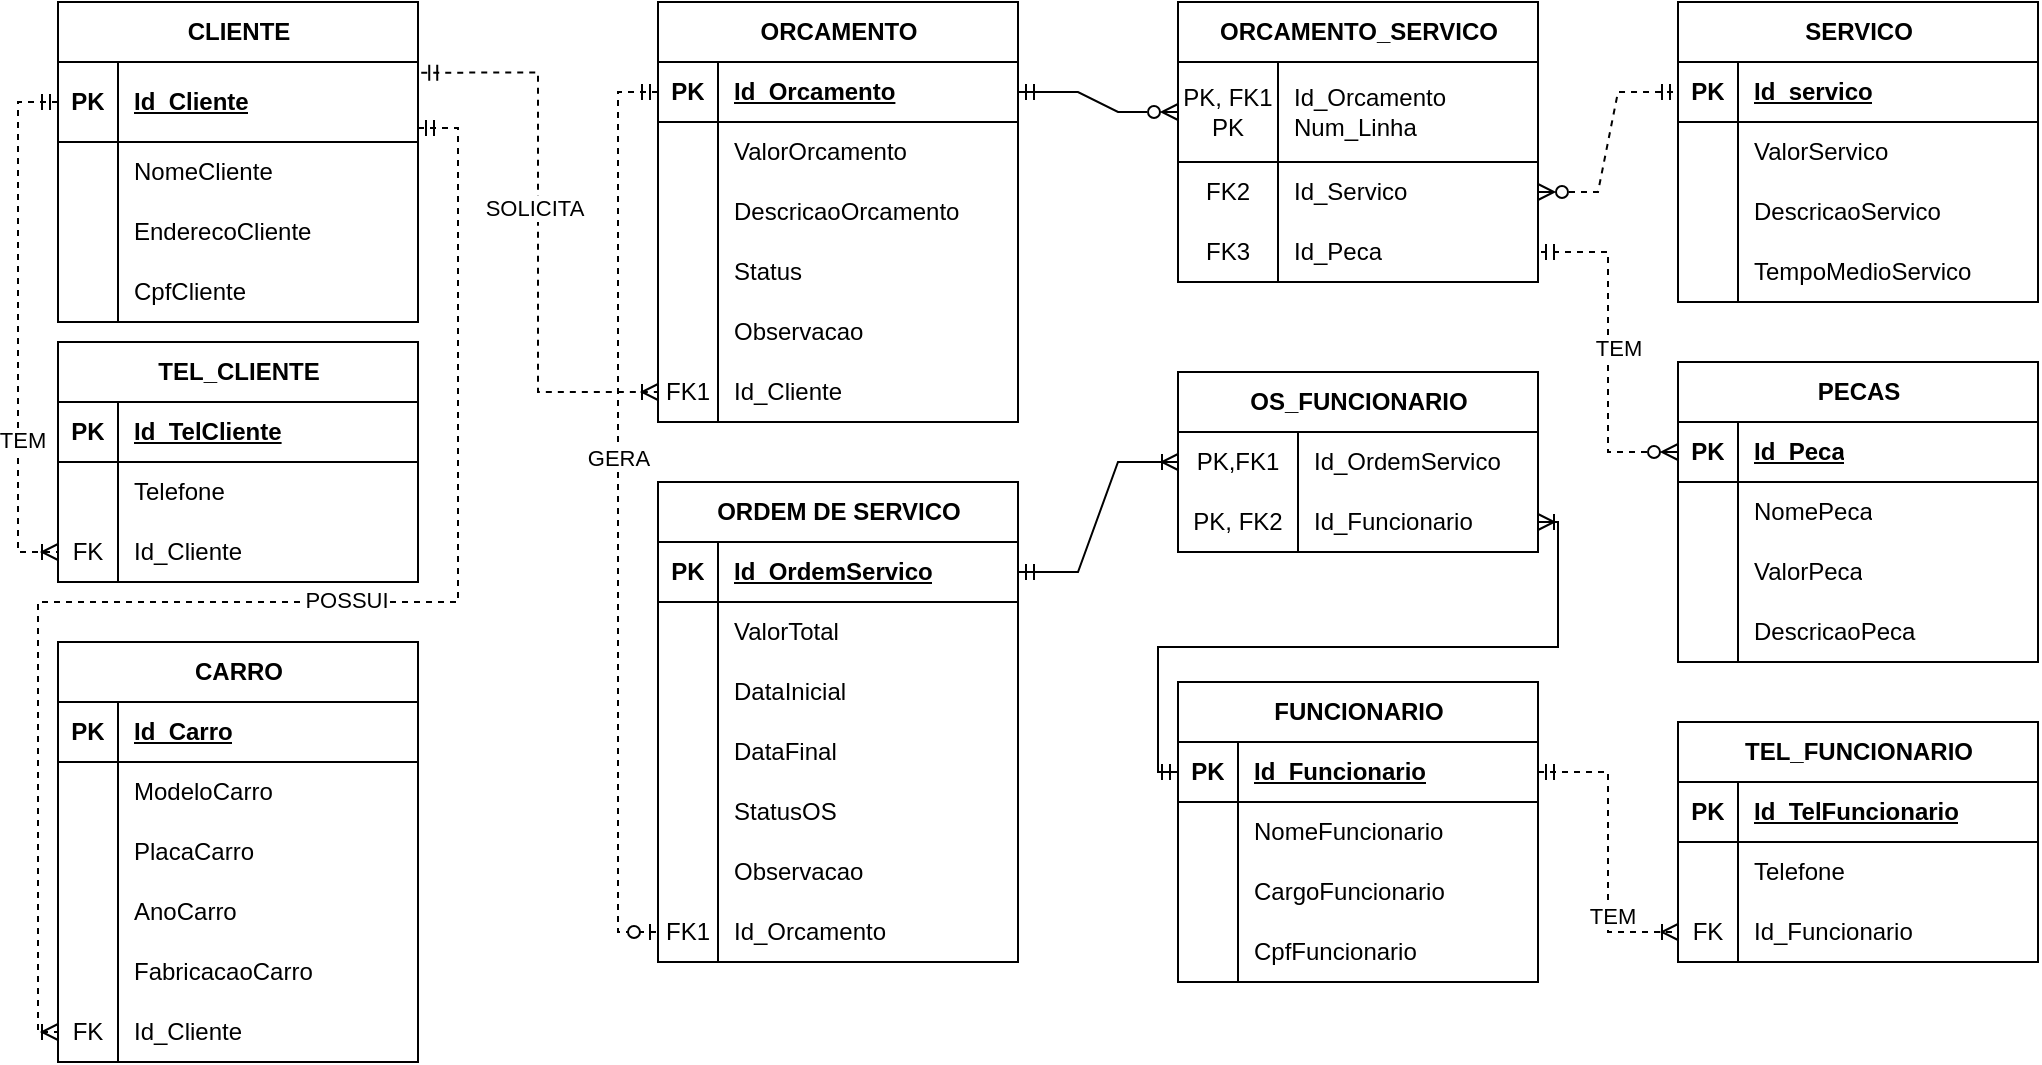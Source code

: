 <mxfile version="24.4.0" type="github">
  <diagram name="Página-1" id="G4NF2rad-xZ5eNMA0wnU">
    <mxGraphModel dx="1167" dy="670" grid="0" gridSize="10" guides="1" tooltips="1" connect="1" arrows="1" fold="1" page="1" pageScale="1" pageWidth="827" pageHeight="1169" math="0" shadow="0">
      <root>
        <mxCell id="0" />
        <mxCell id="1" parent="0" />
        <mxCell id="6_L3JNYKOzeJknYnKN-9-1" value="CLIENTE" style="shape=table;startSize=30;container=1;collapsible=1;childLayout=tableLayout;fixedRows=1;rowLines=0;fontStyle=1;align=center;resizeLast=1;html=1;" parent="1" vertex="1">
          <mxGeometry x="30" y="40" width="180" height="160" as="geometry" />
        </mxCell>
        <mxCell id="6_L3JNYKOzeJknYnKN-9-2" value="" style="shape=tableRow;horizontal=0;startSize=0;swimlaneHead=0;swimlaneBody=0;fillColor=none;collapsible=0;dropTarget=0;points=[[0,0.5],[1,0.5]];portConstraint=eastwest;top=0;left=0;right=0;bottom=1;" parent="6_L3JNYKOzeJknYnKN-9-1" vertex="1">
          <mxGeometry y="30" width="180" height="40" as="geometry" />
        </mxCell>
        <mxCell id="6_L3JNYKOzeJknYnKN-9-3" value="PK" style="shape=partialRectangle;connectable=0;fillColor=none;top=0;left=0;bottom=0;right=0;fontStyle=1;overflow=hidden;whiteSpace=wrap;html=1;" parent="6_L3JNYKOzeJknYnKN-9-2" vertex="1">
          <mxGeometry width="30" height="40" as="geometry">
            <mxRectangle width="30" height="40" as="alternateBounds" />
          </mxGeometry>
        </mxCell>
        <mxCell id="6_L3JNYKOzeJknYnKN-9-4" value="Id_Cliente" style="shape=partialRectangle;connectable=0;fillColor=none;top=0;left=0;bottom=0;right=0;align=left;spacingLeft=6;fontStyle=5;overflow=hidden;whiteSpace=wrap;html=1;" parent="6_L3JNYKOzeJknYnKN-9-2" vertex="1">
          <mxGeometry x="30" width="150" height="40" as="geometry">
            <mxRectangle width="150" height="40" as="alternateBounds" />
          </mxGeometry>
        </mxCell>
        <mxCell id="6_L3JNYKOzeJknYnKN-9-5" value="" style="shape=tableRow;horizontal=0;startSize=0;swimlaneHead=0;swimlaneBody=0;fillColor=none;collapsible=0;dropTarget=0;points=[[0,0.5],[1,0.5]];portConstraint=eastwest;top=0;left=0;right=0;bottom=0;" parent="6_L3JNYKOzeJknYnKN-9-1" vertex="1">
          <mxGeometry y="70" width="180" height="30" as="geometry" />
        </mxCell>
        <mxCell id="6_L3JNYKOzeJknYnKN-9-6" value="" style="shape=partialRectangle;connectable=0;fillColor=none;top=0;left=0;bottom=0;right=0;editable=1;overflow=hidden;whiteSpace=wrap;html=1;" parent="6_L3JNYKOzeJknYnKN-9-5" vertex="1">
          <mxGeometry width="30" height="30" as="geometry">
            <mxRectangle width="30" height="30" as="alternateBounds" />
          </mxGeometry>
        </mxCell>
        <mxCell id="6_L3JNYKOzeJknYnKN-9-7" value="NomeCliente" style="shape=partialRectangle;connectable=0;fillColor=none;top=0;left=0;bottom=0;right=0;align=left;spacingLeft=6;overflow=hidden;whiteSpace=wrap;html=1;" parent="6_L3JNYKOzeJknYnKN-9-5" vertex="1">
          <mxGeometry x="30" width="150" height="30" as="geometry">
            <mxRectangle width="150" height="30" as="alternateBounds" />
          </mxGeometry>
        </mxCell>
        <mxCell id="6_L3JNYKOzeJknYnKN-9-11" value="" style="shape=tableRow;horizontal=0;startSize=0;swimlaneHead=0;swimlaneBody=0;fillColor=none;collapsible=0;dropTarget=0;points=[[0,0.5],[1,0.5]];portConstraint=eastwest;top=0;left=0;right=0;bottom=0;" parent="6_L3JNYKOzeJknYnKN-9-1" vertex="1">
          <mxGeometry y="100" width="180" height="30" as="geometry" />
        </mxCell>
        <mxCell id="6_L3JNYKOzeJknYnKN-9-12" value="" style="shape=partialRectangle;connectable=0;fillColor=none;top=0;left=0;bottom=0;right=0;editable=1;overflow=hidden;whiteSpace=wrap;html=1;" parent="6_L3JNYKOzeJknYnKN-9-11" vertex="1">
          <mxGeometry width="30" height="30" as="geometry">
            <mxRectangle width="30" height="30" as="alternateBounds" />
          </mxGeometry>
        </mxCell>
        <mxCell id="6_L3JNYKOzeJknYnKN-9-13" value="EnderecoCliente" style="shape=partialRectangle;connectable=0;fillColor=none;top=0;left=0;bottom=0;right=0;align=left;spacingLeft=6;overflow=hidden;whiteSpace=wrap;html=1;" parent="6_L3JNYKOzeJknYnKN-9-11" vertex="1">
          <mxGeometry x="30" width="150" height="30" as="geometry">
            <mxRectangle width="150" height="30" as="alternateBounds" />
          </mxGeometry>
        </mxCell>
        <mxCell id="6_L3JNYKOzeJknYnKN-9-29" value="" style="shape=tableRow;horizontal=0;startSize=0;swimlaneHead=0;swimlaneBody=0;fillColor=none;collapsible=0;dropTarget=0;points=[[0,0.5],[1,0.5]];portConstraint=eastwest;top=0;left=0;right=0;bottom=0;" parent="6_L3JNYKOzeJknYnKN-9-1" vertex="1">
          <mxGeometry y="130" width="180" height="30" as="geometry" />
        </mxCell>
        <mxCell id="6_L3JNYKOzeJknYnKN-9-30" value="" style="shape=partialRectangle;connectable=0;fillColor=none;top=0;left=0;bottom=0;right=0;editable=1;overflow=hidden;whiteSpace=wrap;html=1;" parent="6_L3JNYKOzeJknYnKN-9-29" vertex="1">
          <mxGeometry width="30" height="30" as="geometry">
            <mxRectangle width="30" height="30" as="alternateBounds" />
          </mxGeometry>
        </mxCell>
        <mxCell id="6_L3JNYKOzeJknYnKN-9-31" value="CpfCliente" style="shape=partialRectangle;connectable=0;fillColor=none;top=0;left=0;bottom=0;right=0;align=left;spacingLeft=6;overflow=hidden;whiteSpace=wrap;html=1;" parent="6_L3JNYKOzeJknYnKN-9-29" vertex="1">
          <mxGeometry x="30" width="150" height="30" as="geometry">
            <mxRectangle width="150" height="30" as="alternateBounds" />
          </mxGeometry>
        </mxCell>
        <mxCell id="6_L3JNYKOzeJknYnKN-9-32" value="CARRO" style="shape=table;startSize=30;container=1;collapsible=1;childLayout=tableLayout;fixedRows=1;rowLines=0;fontStyle=1;align=center;resizeLast=1;html=1;" parent="1" vertex="1">
          <mxGeometry x="30" y="360" width="180" height="210" as="geometry" />
        </mxCell>
        <mxCell id="6_L3JNYKOzeJknYnKN-9-33" value="" style="shape=tableRow;horizontal=0;startSize=0;swimlaneHead=0;swimlaneBody=0;fillColor=none;collapsible=0;dropTarget=0;points=[[0,0.5],[1,0.5]];portConstraint=eastwest;top=0;left=0;right=0;bottom=1;" parent="6_L3JNYKOzeJknYnKN-9-32" vertex="1">
          <mxGeometry y="30" width="180" height="30" as="geometry" />
        </mxCell>
        <mxCell id="6_L3JNYKOzeJknYnKN-9-34" value="PK" style="shape=partialRectangle;connectable=0;fillColor=none;top=0;left=0;bottom=0;right=0;fontStyle=1;overflow=hidden;whiteSpace=wrap;html=1;" parent="6_L3JNYKOzeJknYnKN-9-33" vertex="1">
          <mxGeometry width="30" height="30" as="geometry">
            <mxRectangle width="30" height="30" as="alternateBounds" />
          </mxGeometry>
        </mxCell>
        <mxCell id="6_L3JNYKOzeJknYnKN-9-35" value="Id_Carro" style="shape=partialRectangle;connectable=0;fillColor=none;top=0;left=0;bottom=0;right=0;align=left;spacingLeft=6;fontStyle=5;overflow=hidden;whiteSpace=wrap;html=1;" parent="6_L3JNYKOzeJknYnKN-9-33" vertex="1">
          <mxGeometry x="30" width="150" height="30" as="geometry">
            <mxRectangle width="150" height="30" as="alternateBounds" />
          </mxGeometry>
        </mxCell>
        <mxCell id="6_L3JNYKOzeJknYnKN-9-39" value="" style="shape=tableRow;horizontal=0;startSize=0;swimlaneHead=0;swimlaneBody=0;fillColor=none;collapsible=0;dropTarget=0;points=[[0,0.5],[1,0.5]];portConstraint=eastwest;top=0;left=0;right=0;bottom=0;" parent="6_L3JNYKOzeJknYnKN-9-32" vertex="1">
          <mxGeometry y="60" width="180" height="30" as="geometry" />
        </mxCell>
        <mxCell id="6_L3JNYKOzeJknYnKN-9-40" value="" style="shape=partialRectangle;connectable=0;fillColor=none;top=0;left=0;bottom=0;right=0;editable=1;overflow=hidden;whiteSpace=wrap;html=1;" parent="6_L3JNYKOzeJknYnKN-9-39" vertex="1">
          <mxGeometry width="30" height="30" as="geometry">
            <mxRectangle width="30" height="30" as="alternateBounds" />
          </mxGeometry>
        </mxCell>
        <mxCell id="6_L3JNYKOzeJknYnKN-9-41" value="ModeloCarro" style="shape=partialRectangle;connectable=0;fillColor=none;top=0;left=0;bottom=0;right=0;align=left;spacingLeft=6;overflow=hidden;whiteSpace=wrap;html=1;" parent="6_L3JNYKOzeJknYnKN-9-39" vertex="1">
          <mxGeometry x="30" width="150" height="30" as="geometry">
            <mxRectangle width="150" height="30" as="alternateBounds" />
          </mxGeometry>
        </mxCell>
        <mxCell id="6_L3JNYKOzeJknYnKN-9-42" value="" style="shape=tableRow;horizontal=0;startSize=0;swimlaneHead=0;swimlaneBody=0;fillColor=none;collapsible=0;dropTarget=0;points=[[0,0.5],[1,0.5]];portConstraint=eastwest;top=0;left=0;right=0;bottom=0;" parent="6_L3JNYKOzeJknYnKN-9-32" vertex="1">
          <mxGeometry y="90" width="180" height="30" as="geometry" />
        </mxCell>
        <mxCell id="6_L3JNYKOzeJknYnKN-9-43" value="" style="shape=partialRectangle;connectable=0;fillColor=none;top=0;left=0;bottom=0;right=0;editable=1;overflow=hidden;whiteSpace=wrap;html=1;" parent="6_L3JNYKOzeJknYnKN-9-42" vertex="1">
          <mxGeometry width="30" height="30" as="geometry">
            <mxRectangle width="30" height="30" as="alternateBounds" />
          </mxGeometry>
        </mxCell>
        <mxCell id="6_L3JNYKOzeJknYnKN-9-44" value="PlacaCarro" style="shape=partialRectangle;connectable=0;fillColor=none;top=0;left=0;bottom=0;right=0;align=left;spacingLeft=6;overflow=hidden;whiteSpace=wrap;html=1;" parent="6_L3JNYKOzeJknYnKN-9-42" vertex="1">
          <mxGeometry x="30" width="150" height="30" as="geometry">
            <mxRectangle width="150" height="30" as="alternateBounds" />
          </mxGeometry>
        </mxCell>
        <mxCell id="6_L3JNYKOzeJknYnKN-9-45" value="" style="shape=tableRow;horizontal=0;startSize=0;swimlaneHead=0;swimlaneBody=0;fillColor=none;collapsible=0;dropTarget=0;points=[[0,0.5],[1,0.5]];portConstraint=eastwest;top=0;left=0;right=0;bottom=0;" parent="6_L3JNYKOzeJknYnKN-9-32" vertex="1">
          <mxGeometry y="120" width="180" height="30" as="geometry" />
        </mxCell>
        <mxCell id="6_L3JNYKOzeJknYnKN-9-46" value="" style="shape=partialRectangle;connectable=0;fillColor=none;top=0;left=0;bottom=0;right=0;editable=1;overflow=hidden;whiteSpace=wrap;html=1;" parent="6_L3JNYKOzeJknYnKN-9-45" vertex="1">
          <mxGeometry width="30" height="30" as="geometry">
            <mxRectangle width="30" height="30" as="alternateBounds" />
          </mxGeometry>
        </mxCell>
        <mxCell id="6_L3JNYKOzeJknYnKN-9-47" value="AnoCarro" style="shape=partialRectangle;connectable=0;fillColor=none;top=0;left=0;bottom=0;right=0;align=left;spacingLeft=6;overflow=hidden;whiteSpace=wrap;html=1;" parent="6_L3JNYKOzeJknYnKN-9-45" vertex="1">
          <mxGeometry x="30" width="150" height="30" as="geometry">
            <mxRectangle width="150" height="30" as="alternateBounds" />
          </mxGeometry>
        </mxCell>
        <mxCell id="6_L3JNYKOzeJknYnKN-9-48" value="" style="shape=tableRow;horizontal=0;startSize=0;swimlaneHead=0;swimlaneBody=0;fillColor=none;collapsible=0;dropTarget=0;points=[[0,0.5],[1,0.5]];portConstraint=eastwest;top=0;left=0;right=0;bottom=0;" parent="6_L3JNYKOzeJknYnKN-9-32" vertex="1">
          <mxGeometry y="150" width="180" height="30" as="geometry" />
        </mxCell>
        <mxCell id="6_L3JNYKOzeJknYnKN-9-49" value="" style="shape=partialRectangle;connectable=0;fillColor=none;top=0;left=0;bottom=0;right=0;editable=1;overflow=hidden;whiteSpace=wrap;html=1;" parent="6_L3JNYKOzeJknYnKN-9-48" vertex="1">
          <mxGeometry width="30" height="30" as="geometry">
            <mxRectangle width="30" height="30" as="alternateBounds" />
          </mxGeometry>
        </mxCell>
        <mxCell id="6_L3JNYKOzeJknYnKN-9-50" value="FabricacaoCarro" style="shape=partialRectangle;connectable=0;fillColor=none;top=0;left=0;bottom=0;right=0;align=left;spacingLeft=6;overflow=hidden;whiteSpace=wrap;html=1;" parent="6_L3JNYKOzeJknYnKN-9-48" vertex="1">
          <mxGeometry x="30" width="150" height="30" as="geometry">
            <mxRectangle width="150" height="30" as="alternateBounds" />
          </mxGeometry>
        </mxCell>
        <mxCell id="6_L3JNYKOzeJknYnKN-9-174" value="" style="shape=tableRow;horizontal=0;startSize=0;swimlaneHead=0;swimlaneBody=0;fillColor=none;collapsible=0;dropTarget=0;points=[[0,0.5],[1,0.5]];portConstraint=eastwest;top=0;left=0;right=0;bottom=0;" parent="6_L3JNYKOzeJknYnKN-9-32" vertex="1">
          <mxGeometry y="180" width="180" height="30" as="geometry" />
        </mxCell>
        <mxCell id="6_L3JNYKOzeJknYnKN-9-175" value="FK" style="shape=partialRectangle;connectable=0;fillColor=none;top=0;left=0;bottom=0;right=0;editable=1;overflow=hidden;whiteSpace=wrap;html=1;" parent="6_L3JNYKOzeJknYnKN-9-174" vertex="1">
          <mxGeometry width="30" height="30" as="geometry">
            <mxRectangle width="30" height="30" as="alternateBounds" />
          </mxGeometry>
        </mxCell>
        <mxCell id="6_L3JNYKOzeJknYnKN-9-176" value="Id_Cliente" style="shape=partialRectangle;connectable=0;fillColor=none;top=0;left=0;bottom=0;right=0;align=left;spacingLeft=6;overflow=hidden;whiteSpace=wrap;html=1;" parent="6_L3JNYKOzeJknYnKN-9-174" vertex="1">
          <mxGeometry x="30" width="150" height="30" as="geometry">
            <mxRectangle width="150" height="30" as="alternateBounds" />
          </mxGeometry>
        </mxCell>
        <mxCell id="6_L3JNYKOzeJknYnKN-9-51" value="ORCAMENTO" style="shape=table;startSize=30;container=1;collapsible=1;childLayout=tableLayout;fixedRows=1;rowLines=0;fontStyle=1;align=center;resizeLast=1;html=1;" parent="1" vertex="1">
          <mxGeometry x="330" y="40" width="180" height="210" as="geometry" />
        </mxCell>
        <mxCell id="6_L3JNYKOzeJknYnKN-9-52" value="" style="shape=tableRow;horizontal=0;startSize=0;swimlaneHead=0;swimlaneBody=0;fillColor=none;collapsible=0;dropTarget=0;points=[[0,0.5],[1,0.5]];portConstraint=eastwest;top=0;left=0;right=0;bottom=1;" parent="6_L3JNYKOzeJknYnKN-9-51" vertex="1">
          <mxGeometry y="30" width="180" height="30" as="geometry" />
        </mxCell>
        <mxCell id="6_L3JNYKOzeJknYnKN-9-53" value="PK" style="shape=partialRectangle;connectable=0;fillColor=none;top=0;left=0;bottom=0;right=0;fontStyle=1;overflow=hidden;whiteSpace=wrap;html=1;" parent="6_L3JNYKOzeJknYnKN-9-52" vertex="1">
          <mxGeometry width="30" height="30" as="geometry">
            <mxRectangle width="30" height="30" as="alternateBounds" />
          </mxGeometry>
        </mxCell>
        <mxCell id="6_L3JNYKOzeJknYnKN-9-54" value="Id_Orcamento" style="shape=partialRectangle;connectable=0;fillColor=none;top=0;left=0;bottom=0;right=0;align=left;spacingLeft=6;fontStyle=5;overflow=hidden;whiteSpace=wrap;html=1;" parent="6_L3JNYKOzeJknYnKN-9-52" vertex="1">
          <mxGeometry x="30" width="150" height="30" as="geometry">
            <mxRectangle width="150" height="30" as="alternateBounds" />
          </mxGeometry>
        </mxCell>
        <mxCell id="6_L3JNYKOzeJknYnKN-9-55" value="" style="shape=tableRow;horizontal=0;startSize=0;swimlaneHead=0;swimlaneBody=0;fillColor=none;collapsible=0;dropTarget=0;points=[[0,0.5],[1,0.5]];portConstraint=eastwest;top=0;left=0;right=0;bottom=0;" parent="6_L3JNYKOzeJknYnKN-9-51" vertex="1">
          <mxGeometry y="60" width="180" height="30" as="geometry" />
        </mxCell>
        <mxCell id="6_L3JNYKOzeJknYnKN-9-56" value="" style="shape=partialRectangle;connectable=0;fillColor=none;top=0;left=0;bottom=0;right=0;editable=1;overflow=hidden;whiteSpace=wrap;html=1;" parent="6_L3JNYKOzeJknYnKN-9-55" vertex="1">
          <mxGeometry width="30" height="30" as="geometry">
            <mxRectangle width="30" height="30" as="alternateBounds" />
          </mxGeometry>
        </mxCell>
        <mxCell id="6_L3JNYKOzeJknYnKN-9-57" value="ValorOrcamento" style="shape=partialRectangle;connectable=0;fillColor=none;top=0;left=0;bottom=0;right=0;align=left;spacingLeft=6;overflow=hidden;whiteSpace=wrap;html=1;" parent="6_L3JNYKOzeJknYnKN-9-55" vertex="1">
          <mxGeometry x="30" width="150" height="30" as="geometry">
            <mxRectangle width="150" height="30" as="alternateBounds" />
          </mxGeometry>
        </mxCell>
        <mxCell id="6_L3JNYKOzeJknYnKN-9-58" value="" style="shape=tableRow;horizontal=0;startSize=0;swimlaneHead=0;swimlaneBody=0;fillColor=none;collapsible=0;dropTarget=0;points=[[0,0.5],[1,0.5]];portConstraint=eastwest;top=0;left=0;right=0;bottom=0;" parent="6_L3JNYKOzeJknYnKN-9-51" vertex="1">
          <mxGeometry y="90" width="180" height="30" as="geometry" />
        </mxCell>
        <mxCell id="6_L3JNYKOzeJknYnKN-9-59" value="" style="shape=partialRectangle;connectable=0;fillColor=none;top=0;left=0;bottom=0;right=0;editable=1;overflow=hidden;whiteSpace=wrap;html=1;" parent="6_L3JNYKOzeJknYnKN-9-58" vertex="1">
          <mxGeometry width="30" height="30" as="geometry">
            <mxRectangle width="30" height="30" as="alternateBounds" />
          </mxGeometry>
        </mxCell>
        <mxCell id="6_L3JNYKOzeJknYnKN-9-60" value="DescricaoOrcamento" style="shape=partialRectangle;connectable=0;fillColor=none;top=0;left=0;bottom=0;right=0;align=left;spacingLeft=6;overflow=hidden;whiteSpace=wrap;html=1;" parent="6_L3JNYKOzeJknYnKN-9-58" vertex="1">
          <mxGeometry x="30" width="150" height="30" as="geometry">
            <mxRectangle width="150" height="30" as="alternateBounds" />
          </mxGeometry>
        </mxCell>
        <mxCell id="6_L3JNYKOzeJknYnKN-9-61" value="" style="shape=tableRow;horizontal=0;startSize=0;swimlaneHead=0;swimlaneBody=0;fillColor=none;collapsible=0;dropTarget=0;points=[[0,0.5],[1,0.5]];portConstraint=eastwest;top=0;left=0;right=0;bottom=0;" parent="6_L3JNYKOzeJknYnKN-9-51" vertex="1">
          <mxGeometry y="120" width="180" height="30" as="geometry" />
        </mxCell>
        <mxCell id="6_L3JNYKOzeJknYnKN-9-62" value="" style="shape=partialRectangle;connectable=0;fillColor=none;top=0;left=0;bottom=0;right=0;editable=1;overflow=hidden;whiteSpace=wrap;html=1;" parent="6_L3JNYKOzeJknYnKN-9-61" vertex="1">
          <mxGeometry width="30" height="30" as="geometry">
            <mxRectangle width="30" height="30" as="alternateBounds" />
          </mxGeometry>
        </mxCell>
        <mxCell id="6_L3JNYKOzeJknYnKN-9-63" value="Status" style="shape=partialRectangle;connectable=0;fillColor=none;top=0;left=0;bottom=0;right=0;align=left;spacingLeft=6;overflow=hidden;whiteSpace=wrap;html=1;" parent="6_L3JNYKOzeJknYnKN-9-61" vertex="1">
          <mxGeometry x="30" width="150" height="30" as="geometry">
            <mxRectangle width="150" height="30" as="alternateBounds" />
          </mxGeometry>
        </mxCell>
        <mxCell id="6_L3JNYKOzeJknYnKN-9-64" value="" style="shape=tableRow;horizontal=0;startSize=0;swimlaneHead=0;swimlaneBody=0;fillColor=none;collapsible=0;dropTarget=0;points=[[0,0.5],[1,0.5]];portConstraint=eastwest;top=0;left=0;right=0;bottom=0;" parent="6_L3JNYKOzeJknYnKN-9-51" vertex="1">
          <mxGeometry y="150" width="180" height="30" as="geometry" />
        </mxCell>
        <mxCell id="6_L3JNYKOzeJknYnKN-9-65" value="" style="shape=partialRectangle;connectable=0;fillColor=none;top=0;left=0;bottom=0;right=0;editable=1;overflow=hidden;whiteSpace=wrap;html=1;" parent="6_L3JNYKOzeJknYnKN-9-64" vertex="1">
          <mxGeometry width="30" height="30" as="geometry">
            <mxRectangle width="30" height="30" as="alternateBounds" />
          </mxGeometry>
        </mxCell>
        <mxCell id="6_L3JNYKOzeJknYnKN-9-66" value="Observacao" style="shape=partialRectangle;connectable=0;fillColor=none;top=0;left=0;bottom=0;right=0;align=left;spacingLeft=6;overflow=hidden;whiteSpace=wrap;html=1;" parent="6_L3JNYKOzeJknYnKN-9-64" vertex="1">
          <mxGeometry x="30" width="150" height="30" as="geometry">
            <mxRectangle width="150" height="30" as="alternateBounds" />
          </mxGeometry>
        </mxCell>
        <mxCell id="DZ47bWQozZaLwPqzUdSh-18" value="" style="shape=tableRow;horizontal=0;startSize=0;swimlaneHead=0;swimlaneBody=0;fillColor=none;collapsible=0;dropTarget=0;points=[[0,0.5],[1,0.5]];portConstraint=eastwest;top=0;left=0;right=0;bottom=0;" vertex="1" parent="6_L3JNYKOzeJknYnKN-9-51">
          <mxGeometry y="180" width="180" height="30" as="geometry" />
        </mxCell>
        <mxCell id="DZ47bWQozZaLwPqzUdSh-19" value="FK1" style="shape=partialRectangle;connectable=0;fillColor=none;top=0;left=0;bottom=0;right=0;editable=1;overflow=hidden;whiteSpace=wrap;html=1;" vertex="1" parent="DZ47bWQozZaLwPqzUdSh-18">
          <mxGeometry width="30" height="30" as="geometry">
            <mxRectangle width="30" height="30" as="alternateBounds" />
          </mxGeometry>
        </mxCell>
        <mxCell id="DZ47bWQozZaLwPqzUdSh-20" value="Id_Cliente" style="shape=partialRectangle;connectable=0;fillColor=none;top=0;left=0;bottom=0;right=0;align=left;spacingLeft=6;overflow=hidden;whiteSpace=wrap;html=1;" vertex="1" parent="DZ47bWQozZaLwPqzUdSh-18">
          <mxGeometry x="30" width="150" height="30" as="geometry">
            <mxRectangle width="150" height="30" as="alternateBounds" />
          </mxGeometry>
        </mxCell>
        <mxCell id="6_L3JNYKOzeJknYnKN-9-70" value="SERVICO" style="shape=table;startSize=30;container=1;collapsible=1;childLayout=tableLayout;fixedRows=1;rowLines=0;fontStyle=1;align=center;resizeLast=1;html=1;" parent="1" vertex="1">
          <mxGeometry x="840" y="40" width="180" height="150" as="geometry" />
        </mxCell>
        <mxCell id="6_L3JNYKOzeJknYnKN-9-71" value="" style="shape=tableRow;horizontal=0;startSize=0;swimlaneHead=0;swimlaneBody=0;fillColor=none;collapsible=0;dropTarget=0;points=[[0,0.5],[1,0.5]];portConstraint=eastwest;top=0;left=0;right=0;bottom=1;" parent="6_L3JNYKOzeJknYnKN-9-70" vertex="1">
          <mxGeometry y="30" width="180" height="30" as="geometry" />
        </mxCell>
        <mxCell id="6_L3JNYKOzeJknYnKN-9-72" value="PK" style="shape=partialRectangle;connectable=0;fillColor=none;top=0;left=0;bottom=0;right=0;fontStyle=1;overflow=hidden;whiteSpace=wrap;html=1;" parent="6_L3JNYKOzeJknYnKN-9-71" vertex="1">
          <mxGeometry width="30" height="30" as="geometry">
            <mxRectangle width="30" height="30" as="alternateBounds" />
          </mxGeometry>
        </mxCell>
        <mxCell id="6_L3JNYKOzeJknYnKN-9-73" value="Id_servico" style="shape=partialRectangle;connectable=0;fillColor=none;top=0;left=0;bottom=0;right=0;align=left;spacingLeft=6;fontStyle=5;overflow=hidden;whiteSpace=wrap;html=1;" parent="6_L3JNYKOzeJknYnKN-9-71" vertex="1">
          <mxGeometry x="30" width="150" height="30" as="geometry">
            <mxRectangle width="150" height="30" as="alternateBounds" />
          </mxGeometry>
        </mxCell>
        <mxCell id="6_L3JNYKOzeJknYnKN-9-74" value="" style="shape=tableRow;horizontal=0;startSize=0;swimlaneHead=0;swimlaneBody=0;fillColor=none;collapsible=0;dropTarget=0;points=[[0,0.5],[1,0.5]];portConstraint=eastwest;top=0;left=0;right=0;bottom=0;" parent="6_L3JNYKOzeJknYnKN-9-70" vertex="1">
          <mxGeometry y="60" width="180" height="30" as="geometry" />
        </mxCell>
        <mxCell id="6_L3JNYKOzeJknYnKN-9-75" value="" style="shape=partialRectangle;connectable=0;fillColor=none;top=0;left=0;bottom=0;right=0;editable=1;overflow=hidden;whiteSpace=wrap;html=1;" parent="6_L3JNYKOzeJknYnKN-9-74" vertex="1">
          <mxGeometry width="30" height="30" as="geometry">
            <mxRectangle width="30" height="30" as="alternateBounds" />
          </mxGeometry>
        </mxCell>
        <mxCell id="6_L3JNYKOzeJknYnKN-9-76" value="ValorServico" style="shape=partialRectangle;connectable=0;fillColor=none;top=0;left=0;bottom=0;right=0;align=left;spacingLeft=6;overflow=hidden;whiteSpace=wrap;html=1;" parent="6_L3JNYKOzeJknYnKN-9-74" vertex="1">
          <mxGeometry x="30" width="150" height="30" as="geometry">
            <mxRectangle width="150" height="30" as="alternateBounds" />
          </mxGeometry>
        </mxCell>
        <mxCell id="6_L3JNYKOzeJknYnKN-9-77" value="" style="shape=tableRow;horizontal=0;startSize=0;swimlaneHead=0;swimlaneBody=0;fillColor=none;collapsible=0;dropTarget=0;points=[[0,0.5],[1,0.5]];portConstraint=eastwest;top=0;left=0;right=0;bottom=0;" parent="6_L3JNYKOzeJknYnKN-9-70" vertex="1">
          <mxGeometry y="90" width="180" height="30" as="geometry" />
        </mxCell>
        <mxCell id="6_L3JNYKOzeJknYnKN-9-78" value="" style="shape=partialRectangle;connectable=0;fillColor=none;top=0;left=0;bottom=0;right=0;editable=1;overflow=hidden;whiteSpace=wrap;html=1;" parent="6_L3JNYKOzeJknYnKN-9-77" vertex="1">
          <mxGeometry width="30" height="30" as="geometry">
            <mxRectangle width="30" height="30" as="alternateBounds" />
          </mxGeometry>
        </mxCell>
        <mxCell id="6_L3JNYKOzeJknYnKN-9-79" value="DescricaoServico" style="shape=partialRectangle;connectable=0;fillColor=none;top=0;left=0;bottom=0;right=0;align=left;spacingLeft=6;overflow=hidden;whiteSpace=wrap;html=1;" parent="6_L3JNYKOzeJknYnKN-9-77" vertex="1">
          <mxGeometry x="30" width="150" height="30" as="geometry">
            <mxRectangle width="150" height="30" as="alternateBounds" />
          </mxGeometry>
        </mxCell>
        <mxCell id="6_L3JNYKOzeJknYnKN-9-80" value="" style="shape=tableRow;horizontal=0;startSize=0;swimlaneHead=0;swimlaneBody=0;fillColor=none;collapsible=0;dropTarget=0;points=[[0,0.5],[1,0.5]];portConstraint=eastwest;top=0;left=0;right=0;bottom=0;" parent="6_L3JNYKOzeJknYnKN-9-70" vertex="1">
          <mxGeometry y="120" width="180" height="30" as="geometry" />
        </mxCell>
        <mxCell id="6_L3JNYKOzeJknYnKN-9-81" value="" style="shape=partialRectangle;connectable=0;fillColor=none;top=0;left=0;bottom=0;right=0;editable=1;overflow=hidden;whiteSpace=wrap;html=1;" parent="6_L3JNYKOzeJknYnKN-9-80" vertex="1">
          <mxGeometry width="30" height="30" as="geometry">
            <mxRectangle width="30" height="30" as="alternateBounds" />
          </mxGeometry>
        </mxCell>
        <mxCell id="6_L3JNYKOzeJknYnKN-9-82" value="TempoMedioServico" style="shape=partialRectangle;connectable=0;fillColor=none;top=0;left=0;bottom=0;right=0;align=left;spacingLeft=6;overflow=hidden;whiteSpace=wrap;html=1;" parent="6_L3JNYKOzeJknYnKN-9-80" vertex="1">
          <mxGeometry x="30" width="150" height="30" as="geometry">
            <mxRectangle width="150" height="30" as="alternateBounds" />
          </mxGeometry>
        </mxCell>
        <mxCell id="6_L3JNYKOzeJknYnKN-9-83" value="ORDEM DE SERVICO" style="shape=table;startSize=30;container=1;collapsible=1;childLayout=tableLayout;fixedRows=1;rowLines=0;fontStyle=1;align=center;resizeLast=1;html=1;" parent="1" vertex="1">
          <mxGeometry x="330" y="280" width="180" height="240" as="geometry" />
        </mxCell>
        <mxCell id="6_L3JNYKOzeJknYnKN-9-84" value="" style="shape=tableRow;horizontal=0;startSize=0;swimlaneHead=0;swimlaneBody=0;fillColor=none;collapsible=0;dropTarget=0;points=[[0,0.5],[1,0.5]];portConstraint=eastwest;top=0;left=0;right=0;bottom=1;" parent="6_L3JNYKOzeJknYnKN-9-83" vertex="1">
          <mxGeometry y="30" width="180" height="30" as="geometry" />
        </mxCell>
        <mxCell id="6_L3JNYKOzeJknYnKN-9-85" value="PK" style="shape=partialRectangle;connectable=0;fillColor=none;top=0;left=0;bottom=0;right=0;fontStyle=1;overflow=hidden;whiteSpace=wrap;html=1;" parent="6_L3JNYKOzeJknYnKN-9-84" vertex="1">
          <mxGeometry width="30" height="30" as="geometry">
            <mxRectangle width="30" height="30" as="alternateBounds" />
          </mxGeometry>
        </mxCell>
        <mxCell id="6_L3JNYKOzeJknYnKN-9-86" value="Id_OrdemServico" style="shape=partialRectangle;connectable=0;fillColor=none;top=0;left=0;bottom=0;right=0;align=left;spacingLeft=6;fontStyle=5;overflow=hidden;whiteSpace=wrap;html=1;" parent="6_L3JNYKOzeJknYnKN-9-84" vertex="1">
          <mxGeometry x="30" width="150" height="30" as="geometry">
            <mxRectangle width="150" height="30" as="alternateBounds" />
          </mxGeometry>
        </mxCell>
        <mxCell id="6_L3JNYKOzeJknYnKN-9-87" value="" style="shape=tableRow;horizontal=0;startSize=0;swimlaneHead=0;swimlaneBody=0;fillColor=none;collapsible=0;dropTarget=0;points=[[0,0.5],[1,0.5]];portConstraint=eastwest;top=0;left=0;right=0;bottom=0;" parent="6_L3JNYKOzeJknYnKN-9-83" vertex="1">
          <mxGeometry y="60" width="180" height="30" as="geometry" />
        </mxCell>
        <mxCell id="6_L3JNYKOzeJknYnKN-9-88" value="" style="shape=partialRectangle;connectable=0;fillColor=none;top=0;left=0;bottom=0;right=0;editable=1;overflow=hidden;whiteSpace=wrap;html=1;" parent="6_L3JNYKOzeJknYnKN-9-87" vertex="1">
          <mxGeometry width="30" height="30" as="geometry">
            <mxRectangle width="30" height="30" as="alternateBounds" />
          </mxGeometry>
        </mxCell>
        <mxCell id="6_L3JNYKOzeJknYnKN-9-89" value="ValorTotal" style="shape=partialRectangle;connectable=0;fillColor=none;top=0;left=0;bottom=0;right=0;align=left;spacingLeft=6;overflow=hidden;whiteSpace=wrap;html=1;" parent="6_L3JNYKOzeJknYnKN-9-87" vertex="1">
          <mxGeometry x="30" width="150" height="30" as="geometry">
            <mxRectangle width="150" height="30" as="alternateBounds" />
          </mxGeometry>
        </mxCell>
        <mxCell id="6_L3JNYKOzeJknYnKN-9-90" value="" style="shape=tableRow;horizontal=0;startSize=0;swimlaneHead=0;swimlaneBody=0;fillColor=none;collapsible=0;dropTarget=0;points=[[0,0.5],[1,0.5]];portConstraint=eastwest;top=0;left=0;right=0;bottom=0;" parent="6_L3JNYKOzeJknYnKN-9-83" vertex="1">
          <mxGeometry y="90" width="180" height="30" as="geometry" />
        </mxCell>
        <mxCell id="6_L3JNYKOzeJknYnKN-9-91" value="" style="shape=partialRectangle;connectable=0;fillColor=none;top=0;left=0;bottom=0;right=0;editable=1;overflow=hidden;whiteSpace=wrap;html=1;" parent="6_L3JNYKOzeJknYnKN-9-90" vertex="1">
          <mxGeometry width="30" height="30" as="geometry">
            <mxRectangle width="30" height="30" as="alternateBounds" />
          </mxGeometry>
        </mxCell>
        <mxCell id="6_L3JNYKOzeJknYnKN-9-92" value="DataInicial" style="shape=partialRectangle;connectable=0;fillColor=none;top=0;left=0;bottom=0;right=0;align=left;spacingLeft=6;overflow=hidden;whiteSpace=wrap;html=1;" parent="6_L3JNYKOzeJknYnKN-9-90" vertex="1">
          <mxGeometry x="30" width="150" height="30" as="geometry">
            <mxRectangle width="150" height="30" as="alternateBounds" />
          </mxGeometry>
        </mxCell>
        <mxCell id="6_L3JNYKOzeJknYnKN-9-93" value="" style="shape=tableRow;horizontal=0;startSize=0;swimlaneHead=0;swimlaneBody=0;fillColor=none;collapsible=0;dropTarget=0;points=[[0,0.5],[1,0.5]];portConstraint=eastwest;top=0;left=0;right=0;bottom=0;" parent="6_L3JNYKOzeJknYnKN-9-83" vertex="1">
          <mxGeometry y="120" width="180" height="30" as="geometry" />
        </mxCell>
        <mxCell id="6_L3JNYKOzeJknYnKN-9-94" value="" style="shape=partialRectangle;connectable=0;fillColor=none;top=0;left=0;bottom=0;right=0;editable=1;overflow=hidden;whiteSpace=wrap;html=1;" parent="6_L3JNYKOzeJknYnKN-9-93" vertex="1">
          <mxGeometry width="30" height="30" as="geometry">
            <mxRectangle width="30" height="30" as="alternateBounds" />
          </mxGeometry>
        </mxCell>
        <mxCell id="6_L3JNYKOzeJknYnKN-9-95" value="DataFinal" style="shape=partialRectangle;connectable=0;fillColor=none;top=0;left=0;bottom=0;right=0;align=left;spacingLeft=6;overflow=hidden;whiteSpace=wrap;html=1;" parent="6_L3JNYKOzeJknYnKN-9-93" vertex="1">
          <mxGeometry x="30" width="150" height="30" as="geometry">
            <mxRectangle width="150" height="30" as="alternateBounds" />
          </mxGeometry>
        </mxCell>
        <mxCell id="6_L3JNYKOzeJknYnKN-9-96" value="" style="shape=tableRow;horizontal=0;startSize=0;swimlaneHead=0;swimlaneBody=0;fillColor=none;collapsible=0;dropTarget=0;points=[[0,0.5],[1,0.5]];portConstraint=eastwest;top=0;left=0;right=0;bottom=0;" parent="6_L3JNYKOzeJknYnKN-9-83" vertex="1">
          <mxGeometry y="150" width="180" height="30" as="geometry" />
        </mxCell>
        <mxCell id="6_L3JNYKOzeJknYnKN-9-97" value="" style="shape=partialRectangle;connectable=0;fillColor=none;top=0;left=0;bottom=0;right=0;editable=1;overflow=hidden;whiteSpace=wrap;html=1;" parent="6_L3JNYKOzeJknYnKN-9-96" vertex="1">
          <mxGeometry width="30" height="30" as="geometry">
            <mxRectangle width="30" height="30" as="alternateBounds" />
          </mxGeometry>
        </mxCell>
        <mxCell id="6_L3JNYKOzeJknYnKN-9-98" value="StatusOS" style="shape=partialRectangle;connectable=0;fillColor=none;top=0;left=0;bottom=0;right=0;align=left;spacingLeft=6;overflow=hidden;whiteSpace=wrap;html=1;" parent="6_L3JNYKOzeJknYnKN-9-96" vertex="1">
          <mxGeometry x="30" width="150" height="30" as="geometry">
            <mxRectangle width="150" height="30" as="alternateBounds" />
          </mxGeometry>
        </mxCell>
        <mxCell id="6_L3JNYKOzeJknYnKN-9-99" value="" style="shape=tableRow;horizontal=0;startSize=0;swimlaneHead=0;swimlaneBody=0;fillColor=none;collapsible=0;dropTarget=0;points=[[0,0.5],[1,0.5]];portConstraint=eastwest;top=0;left=0;right=0;bottom=0;" parent="6_L3JNYKOzeJknYnKN-9-83" vertex="1">
          <mxGeometry y="180" width="180" height="30" as="geometry" />
        </mxCell>
        <mxCell id="6_L3JNYKOzeJknYnKN-9-100" value="" style="shape=partialRectangle;connectable=0;fillColor=none;top=0;left=0;bottom=0;right=0;editable=1;overflow=hidden;whiteSpace=wrap;html=1;" parent="6_L3JNYKOzeJknYnKN-9-99" vertex="1">
          <mxGeometry width="30" height="30" as="geometry">
            <mxRectangle width="30" height="30" as="alternateBounds" />
          </mxGeometry>
        </mxCell>
        <mxCell id="6_L3JNYKOzeJknYnKN-9-101" value="Observacao" style="shape=partialRectangle;connectable=0;fillColor=none;top=0;left=0;bottom=0;right=0;align=left;spacingLeft=6;overflow=hidden;whiteSpace=wrap;html=1;" parent="6_L3JNYKOzeJknYnKN-9-99" vertex="1">
          <mxGeometry x="30" width="150" height="30" as="geometry">
            <mxRectangle width="150" height="30" as="alternateBounds" />
          </mxGeometry>
        </mxCell>
        <mxCell id="6_L3JNYKOzeJknYnKN-9-102" value="" style="shape=tableRow;horizontal=0;startSize=0;swimlaneHead=0;swimlaneBody=0;fillColor=none;collapsible=0;dropTarget=0;points=[[0,0.5],[1,0.5]];portConstraint=eastwest;top=0;left=0;right=0;bottom=0;" parent="6_L3JNYKOzeJknYnKN-9-83" vertex="1">
          <mxGeometry y="210" width="180" height="30" as="geometry" />
        </mxCell>
        <mxCell id="6_L3JNYKOzeJknYnKN-9-103" value="FK1" style="shape=partialRectangle;connectable=0;fillColor=none;top=0;left=0;bottom=0;right=0;editable=1;overflow=hidden;whiteSpace=wrap;html=1;" parent="6_L3JNYKOzeJknYnKN-9-102" vertex="1">
          <mxGeometry width="30" height="30" as="geometry">
            <mxRectangle width="30" height="30" as="alternateBounds" />
          </mxGeometry>
        </mxCell>
        <mxCell id="6_L3JNYKOzeJknYnKN-9-104" value="Id_Orcamento" style="shape=partialRectangle;connectable=0;fillColor=none;top=0;left=0;bottom=0;right=0;align=left;spacingLeft=6;overflow=hidden;whiteSpace=wrap;html=1;" parent="6_L3JNYKOzeJknYnKN-9-102" vertex="1">
          <mxGeometry x="30" width="150" height="30" as="geometry">
            <mxRectangle width="150" height="30" as="alternateBounds" />
          </mxGeometry>
        </mxCell>
        <mxCell id="6_L3JNYKOzeJknYnKN-9-108" value="FUNCIONARIO" style="shape=table;startSize=30;container=1;collapsible=1;childLayout=tableLayout;fixedRows=1;rowLines=0;fontStyle=1;align=center;resizeLast=1;html=1;" parent="1" vertex="1">
          <mxGeometry x="590" y="380" width="180" height="150.0" as="geometry" />
        </mxCell>
        <mxCell id="6_L3JNYKOzeJknYnKN-9-109" value="" style="shape=tableRow;horizontal=0;startSize=0;swimlaneHead=0;swimlaneBody=0;fillColor=none;collapsible=0;dropTarget=0;points=[[0,0.5],[1,0.5]];portConstraint=eastwest;top=0;left=0;right=0;bottom=1;" parent="6_L3JNYKOzeJknYnKN-9-108" vertex="1">
          <mxGeometry y="30" width="180" height="30" as="geometry" />
        </mxCell>
        <mxCell id="6_L3JNYKOzeJknYnKN-9-110" value="PK" style="shape=partialRectangle;connectable=0;fillColor=none;top=0;left=0;bottom=0;right=0;fontStyle=1;overflow=hidden;whiteSpace=wrap;html=1;" parent="6_L3JNYKOzeJknYnKN-9-109" vertex="1">
          <mxGeometry width="30" height="30" as="geometry">
            <mxRectangle width="30" height="30" as="alternateBounds" />
          </mxGeometry>
        </mxCell>
        <mxCell id="6_L3JNYKOzeJknYnKN-9-111" value="Id_Funcionario" style="shape=partialRectangle;connectable=0;fillColor=none;top=0;left=0;bottom=0;right=0;align=left;spacingLeft=6;fontStyle=5;overflow=hidden;whiteSpace=wrap;html=1;" parent="6_L3JNYKOzeJknYnKN-9-109" vertex="1">
          <mxGeometry x="30" width="150" height="30" as="geometry">
            <mxRectangle width="150" height="30" as="alternateBounds" />
          </mxGeometry>
        </mxCell>
        <mxCell id="6_L3JNYKOzeJknYnKN-9-112" value="" style="shape=tableRow;horizontal=0;startSize=0;swimlaneHead=0;swimlaneBody=0;fillColor=none;collapsible=0;dropTarget=0;points=[[0,0.5],[1,0.5]];portConstraint=eastwest;top=0;left=0;right=0;bottom=0;" parent="6_L3JNYKOzeJknYnKN-9-108" vertex="1">
          <mxGeometry y="60" width="180" height="30" as="geometry" />
        </mxCell>
        <mxCell id="6_L3JNYKOzeJknYnKN-9-113" value="" style="shape=partialRectangle;connectable=0;fillColor=none;top=0;left=0;bottom=0;right=0;editable=1;overflow=hidden;whiteSpace=wrap;html=1;" parent="6_L3JNYKOzeJknYnKN-9-112" vertex="1">
          <mxGeometry width="30" height="30" as="geometry">
            <mxRectangle width="30" height="30" as="alternateBounds" />
          </mxGeometry>
        </mxCell>
        <mxCell id="6_L3JNYKOzeJknYnKN-9-114" value="NomeFuncionario" style="shape=partialRectangle;connectable=0;fillColor=none;top=0;left=0;bottom=0;right=0;align=left;spacingLeft=6;overflow=hidden;whiteSpace=wrap;html=1;" parent="6_L3JNYKOzeJknYnKN-9-112" vertex="1">
          <mxGeometry x="30" width="150" height="30" as="geometry">
            <mxRectangle width="150" height="30" as="alternateBounds" />
          </mxGeometry>
        </mxCell>
        <mxCell id="6_L3JNYKOzeJknYnKN-9-115" value="" style="shape=tableRow;horizontal=0;startSize=0;swimlaneHead=0;swimlaneBody=0;fillColor=none;collapsible=0;dropTarget=0;points=[[0,0.5],[1,0.5]];portConstraint=eastwest;top=0;left=0;right=0;bottom=0;" parent="6_L3JNYKOzeJknYnKN-9-108" vertex="1">
          <mxGeometry y="90" width="180" height="30" as="geometry" />
        </mxCell>
        <mxCell id="6_L3JNYKOzeJknYnKN-9-116" value="" style="shape=partialRectangle;connectable=0;fillColor=none;top=0;left=0;bottom=0;right=0;editable=1;overflow=hidden;whiteSpace=wrap;html=1;" parent="6_L3JNYKOzeJknYnKN-9-115" vertex="1">
          <mxGeometry width="30" height="30" as="geometry">
            <mxRectangle width="30" height="30" as="alternateBounds" />
          </mxGeometry>
        </mxCell>
        <mxCell id="6_L3JNYKOzeJknYnKN-9-117" value="CargoFuncionario" style="shape=partialRectangle;connectable=0;fillColor=none;top=0;left=0;bottom=0;right=0;align=left;spacingLeft=6;overflow=hidden;whiteSpace=wrap;html=1;" parent="6_L3JNYKOzeJknYnKN-9-115" vertex="1">
          <mxGeometry x="30" width="150" height="30" as="geometry">
            <mxRectangle width="150" height="30" as="alternateBounds" />
          </mxGeometry>
        </mxCell>
        <mxCell id="6_L3JNYKOzeJknYnKN-9-118" value="" style="shape=tableRow;horizontal=0;startSize=0;swimlaneHead=0;swimlaneBody=0;fillColor=none;collapsible=0;dropTarget=0;points=[[0,0.5],[1,0.5]];portConstraint=eastwest;top=0;left=0;right=0;bottom=0;" parent="6_L3JNYKOzeJknYnKN-9-108" vertex="1">
          <mxGeometry y="120" width="180" height="30" as="geometry" />
        </mxCell>
        <mxCell id="6_L3JNYKOzeJknYnKN-9-119" value="" style="shape=partialRectangle;connectable=0;fillColor=none;top=0;left=0;bottom=0;right=0;editable=1;overflow=hidden;whiteSpace=wrap;html=1;" parent="6_L3JNYKOzeJknYnKN-9-118" vertex="1">
          <mxGeometry width="30" height="30" as="geometry">
            <mxRectangle width="30" height="30" as="alternateBounds" />
          </mxGeometry>
        </mxCell>
        <mxCell id="6_L3JNYKOzeJknYnKN-9-120" value="CpfFuncionario" style="shape=partialRectangle;connectable=0;fillColor=none;top=0;left=0;bottom=0;right=0;align=left;spacingLeft=6;overflow=hidden;whiteSpace=wrap;html=1;" parent="6_L3JNYKOzeJknYnKN-9-118" vertex="1">
          <mxGeometry x="30" width="150" height="30" as="geometry">
            <mxRectangle width="150" height="30" as="alternateBounds" />
          </mxGeometry>
        </mxCell>
        <mxCell id="6_L3JNYKOzeJknYnKN-9-124" value="PECAS" style="shape=table;startSize=30;container=1;collapsible=1;childLayout=tableLayout;fixedRows=1;rowLines=0;fontStyle=1;align=center;resizeLast=1;html=1;" parent="1" vertex="1">
          <mxGeometry x="840" y="220" width="180" height="150" as="geometry" />
        </mxCell>
        <mxCell id="6_L3JNYKOzeJknYnKN-9-125" value="" style="shape=tableRow;horizontal=0;startSize=0;swimlaneHead=0;swimlaneBody=0;fillColor=none;collapsible=0;dropTarget=0;points=[[0,0.5],[1,0.5]];portConstraint=eastwest;top=0;left=0;right=0;bottom=1;" parent="6_L3JNYKOzeJknYnKN-9-124" vertex="1">
          <mxGeometry y="30" width="180" height="30" as="geometry" />
        </mxCell>
        <mxCell id="6_L3JNYKOzeJknYnKN-9-126" value="PK" style="shape=partialRectangle;connectable=0;fillColor=none;top=0;left=0;bottom=0;right=0;fontStyle=1;overflow=hidden;whiteSpace=wrap;html=1;" parent="6_L3JNYKOzeJknYnKN-9-125" vertex="1">
          <mxGeometry width="30" height="30" as="geometry">
            <mxRectangle width="30" height="30" as="alternateBounds" />
          </mxGeometry>
        </mxCell>
        <mxCell id="6_L3JNYKOzeJknYnKN-9-127" value="Id_Peca" style="shape=partialRectangle;connectable=0;fillColor=none;top=0;left=0;bottom=0;right=0;align=left;spacingLeft=6;fontStyle=5;overflow=hidden;whiteSpace=wrap;html=1;" parent="6_L3JNYKOzeJknYnKN-9-125" vertex="1">
          <mxGeometry x="30" width="150" height="30" as="geometry">
            <mxRectangle width="150" height="30" as="alternateBounds" />
          </mxGeometry>
        </mxCell>
        <mxCell id="6_L3JNYKOzeJknYnKN-9-128" value="" style="shape=tableRow;horizontal=0;startSize=0;swimlaneHead=0;swimlaneBody=0;fillColor=none;collapsible=0;dropTarget=0;points=[[0,0.5],[1,0.5]];portConstraint=eastwest;top=0;left=0;right=0;bottom=0;" parent="6_L3JNYKOzeJknYnKN-9-124" vertex="1">
          <mxGeometry y="60" width="180" height="30" as="geometry" />
        </mxCell>
        <mxCell id="6_L3JNYKOzeJknYnKN-9-129" value="" style="shape=partialRectangle;connectable=0;fillColor=none;top=0;left=0;bottom=0;right=0;editable=1;overflow=hidden;whiteSpace=wrap;html=1;" parent="6_L3JNYKOzeJknYnKN-9-128" vertex="1">
          <mxGeometry width="30" height="30" as="geometry">
            <mxRectangle width="30" height="30" as="alternateBounds" />
          </mxGeometry>
        </mxCell>
        <mxCell id="6_L3JNYKOzeJknYnKN-9-130" value="NomePeca" style="shape=partialRectangle;connectable=0;fillColor=none;top=0;left=0;bottom=0;right=0;align=left;spacingLeft=6;overflow=hidden;whiteSpace=wrap;html=1;" parent="6_L3JNYKOzeJknYnKN-9-128" vertex="1">
          <mxGeometry x="30" width="150" height="30" as="geometry">
            <mxRectangle width="150" height="30" as="alternateBounds" />
          </mxGeometry>
        </mxCell>
        <mxCell id="6_L3JNYKOzeJknYnKN-9-131" value="" style="shape=tableRow;horizontal=0;startSize=0;swimlaneHead=0;swimlaneBody=0;fillColor=none;collapsible=0;dropTarget=0;points=[[0,0.5],[1,0.5]];portConstraint=eastwest;top=0;left=0;right=0;bottom=0;" parent="6_L3JNYKOzeJknYnKN-9-124" vertex="1">
          <mxGeometry y="90" width="180" height="30" as="geometry" />
        </mxCell>
        <mxCell id="6_L3JNYKOzeJknYnKN-9-132" value="" style="shape=partialRectangle;connectable=0;fillColor=none;top=0;left=0;bottom=0;right=0;editable=1;overflow=hidden;whiteSpace=wrap;html=1;" parent="6_L3JNYKOzeJknYnKN-9-131" vertex="1">
          <mxGeometry width="30" height="30" as="geometry">
            <mxRectangle width="30" height="30" as="alternateBounds" />
          </mxGeometry>
        </mxCell>
        <mxCell id="6_L3JNYKOzeJknYnKN-9-133" value="ValorPeca" style="shape=partialRectangle;connectable=0;fillColor=none;top=0;left=0;bottom=0;right=0;align=left;spacingLeft=6;overflow=hidden;whiteSpace=wrap;html=1;" parent="6_L3JNYKOzeJknYnKN-9-131" vertex="1">
          <mxGeometry x="30" width="150" height="30" as="geometry">
            <mxRectangle width="150" height="30" as="alternateBounds" />
          </mxGeometry>
        </mxCell>
        <mxCell id="6_L3JNYKOzeJknYnKN-9-134" value="" style="shape=tableRow;horizontal=0;startSize=0;swimlaneHead=0;swimlaneBody=0;fillColor=none;collapsible=0;dropTarget=0;points=[[0,0.5],[1,0.5]];portConstraint=eastwest;top=0;left=0;right=0;bottom=0;" parent="6_L3JNYKOzeJknYnKN-9-124" vertex="1">
          <mxGeometry y="120" width="180" height="30" as="geometry" />
        </mxCell>
        <mxCell id="6_L3JNYKOzeJknYnKN-9-135" value="" style="shape=partialRectangle;connectable=0;fillColor=none;top=0;left=0;bottom=0;right=0;editable=1;overflow=hidden;whiteSpace=wrap;html=1;" parent="6_L3JNYKOzeJknYnKN-9-134" vertex="1">
          <mxGeometry width="30" height="30" as="geometry">
            <mxRectangle width="30" height="30" as="alternateBounds" />
          </mxGeometry>
        </mxCell>
        <mxCell id="6_L3JNYKOzeJknYnKN-9-136" value="DescricaoPeca" style="shape=partialRectangle;connectable=0;fillColor=none;top=0;left=0;bottom=0;right=0;align=left;spacingLeft=6;overflow=hidden;whiteSpace=wrap;html=1;" parent="6_L3JNYKOzeJknYnKN-9-134" vertex="1">
          <mxGeometry x="30" width="150" height="30" as="geometry">
            <mxRectangle width="150" height="30" as="alternateBounds" />
          </mxGeometry>
        </mxCell>
        <mxCell id="6_L3JNYKOzeJknYnKN-9-140" value="TEL_FUNCIONARIO" style="shape=table;startSize=30;container=1;collapsible=1;childLayout=tableLayout;fixedRows=1;rowLines=0;fontStyle=1;align=center;resizeLast=1;html=1;" parent="1" vertex="1">
          <mxGeometry x="840" y="400" width="180" height="120" as="geometry" />
        </mxCell>
        <mxCell id="6_L3JNYKOzeJknYnKN-9-141" value="" style="shape=tableRow;horizontal=0;startSize=0;swimlaneHead=0;swimlaneBody=0;fillColor=none;collapsible=0;dropTarget=0;points=[[0,0.5],[1,0.5]];portConstraint=eastwest;top=0;left=0;right=0;bottom=1;" parent="6_L3JNYKOzeJknYnKN-9-140" vertex="1">
          <mxGeometry y="30" width="180" height="30" as="geometry" />
        </mxCell>
        <mxCell id="6_L3JNYKOzeJknYnKN-9-142" value="PK" style="shape=partialRectangle;connectable=0;fillColor=none;top=0;left=0;bottom=0;right=0;fontStyle=1;overflow=hidden;whiteSpace=wrap;html=1;" parent="6_L3JNYKOzeJknYnKN-9-141" vertex="1">
          <mxGeometry width="30" height="30" as="geometry">
            <mxRectangle width="30" height="30" as="alternateBounds" />
          </mxGeometry>
        </mxCell>
        <mxCell id="6_L3JNYKOzeJknYnKN-9-143" value="Id_TelFuncionario" style="shape=partialRectangle;connectable=0;fillColor=none;top=0;left=0;bottom=0;right=0;align=left;spacingLeft=6;fontStyle=5;overflow=hidden;whiteSpace=wrap;html=1;" parent="6_L3JNYKOzeJknYnKN-9-141" vertex="1">
          <mxGeometry x="30" width="150" height="30" as="geometry">
            <mxRectangle width="150" height="30" as="alternateBounds" />
          </mxGeometry>
        </mxCell>
        <mxCell id="6_L3JNYKOzeJknYnKN-9-144" value="" style="shape=tableRow;horizontal=0;startSize=0;swimlaneHead=0;swimlaneBody=0;fillColor=none;collapsible=0;dropTarget=0;points=[[0,0.5],[1,0.5]];portConstraint=eastwest;top=0;left=0;right=0;bottom=0;" parent="6_L3JNYKOzeJknYnKN-9-140" vertex="1">
          <mxGeometry y="60" width="180" height="30" as="geometry" />
        </mxCell>
        <mxCell id="6_L3JNYKOzeJknYnKN-9-145" value="" style="shape=partialRectangle;connectable=0;fillColor=none;top=0;left=0;bottom=0;right=0;editable=1;overflow=hidden;whiteSpace=wrap;html=1;" parent="6_L3JNYKOzeJknYnKN-9-144" vertex="1">
          <mxGeometry width="30" height="30" as="geometry">
            <mxRectangle width="30" height="30" as="alternateBounds" />
          </mxGeometry>
        </mxCell>
        <mxCell id="6_L3JNYKOzeJknYnKN-9-146" value="Telefone" style="shape=partialRectangle;connectable=0;fillColor=none;top=0;left=0;bottom=0;right=0;align=left;spacingLeft=6;overflow=hidden;whiteSpace=wrap;html=1;" parent="6_L3JNYKOzeJknYnKN-9-144" vertex="1">
          <mxGeometry x="30" width="150" height="30" as="geometry">
            <mxRectangle width="150" height="30" as="alternateBounds" />
          </mxGeometry>
        </mxCell>
        <mxCell id="6_L3JNYKOzeJknYnKN-9-147" value="" style="shape=tableRow;horizontal=0;startSize=0;swimlaneHead=0;swimlaneBody=0;fillColor=none;collapsible=0;dropTarget=0;points=[[0,0.5],[1,0.5]];portConstraint=eastwest;top=0;left=0;right=0;bottom=0;" parent="6_L3JNYKOzeJknYnKN-9-140" vertex="1">
          <mxGeometry y="90" width="180" height="30" as="geometry" />
        </mxCell>
        <mxCell id="6_L3JNYKOzeJknYnKN-9-148" value="FK" style="shape=partialRectangle;connectable=0;fillColor=none;top=0;left=0;bottom=0;right=0;editable=1;overflow=hidden;whiteSpace=wrap;html=1;" parent="6_L3JNYKOzeJknYnKN-9-147" vertex="1">
          <mxGeometry width="30" height="30" as="geometry">
            <mxRectangle width="30" height="30" as="alternateBounds" />
          </mxGeometry>
        </mxCell>
        <mxCell id="6_L3JNYKOzeJknYnKN-9-149" value="Id_Funcionario" style="shape=partialRectangle;connectable=0;fillColor=none;top=0;left=0;bottom=0;right=0;align=left;spacingLeft=6;overflow=hidden;whiteSpace=wrap;html=1;" parent="6_L3JNYKOzeJknYnKN-9-147" vertex="1">
          <mxGeometry x="30" width="150" height="30" as="geometry">
            <mxRectangle width="150" height="30" as="alternateBounds" />
          </mxGeometry>
        </mxCell>
        <mxCell id="6_L3JNYKOzeJknYnKN-9-164" value="TEL_CLIENTE" style="shape=table;startSize=30;container=1;collapsible=1;childLayout=tableLayout;fixedRows=1;rowLines=0;fontStyle=1;align=center;resizeLast=1;html=1;" parent="1" vertex="1">
          <mxGeometry x="30" y="210" width="180" height="120" as="geometry" />
        </mxCell>
        <mxCell id="6_L3JNYKOzeJknYnKN-9-165" value="" style="shape=tableRow;horizontal=0;startSize=0;swimlaneHead=0;swimlaneBody=0;fillColor=none;collapsible=0;dropTarget=0;points=[[0,0.5],[1,0.5]];portConstraint=eastwest;top=0;left=0;right=0;bottom=1;" parent="6_L3JNYKOzeJknYnKN-9-164" vertex="1">
          <mxGeometry y="30" width="180" height="30" as="geometry" />
        </mxCell>
        <mxCell id="6_L3JNYKOzeJknYnKN-9-166" value="PK" style="shape=partialRectangle;connectable=0;fillColor=none;top=0;left=0;bottom=0;right=0;fontStyle=1;overflow=hidden;whiteSpace=wrap;html=1;" parent="6_L3JNYKOzeJknYnKN-9-165" vertex="1">
          <mxGeometry width="30" height="30" as="geometry">
            <mxRectangle width="30" height="30" as="alternateBounds" />
          </mxGeometry>
        </mxCell>
        <mxCell id="6_L3JNYKOzeJknYnKN-9-167" value="Id_TelCliente" style="shape=partialRectangle;connectable=0;fillColor=none;top=0;left=0;bottom=0;right=0;align=left;spacingLeft=6;fontStyle=5;overflow=hidden;whiteSpace=wrap;html=1;" parent="6_L3JNYKOzeJknYnKN-9-165" vertex="1">
          <mxGeometry x="30" width="150" height="30" as="geometry">
            <mxRectangle width="150" height="30" as="alternateBounds" />
          </mxGeometry>
        </mxCell>
        <mxCell id="6_L3JNYKOzeJknYnKN-9-168" value="" style="shape=tableRow;horizontal=0;startSize=0;swimlaneHead=0;swimlaneBody=0;fillColor=none;collapsible=0;dropTarget=0;points=[[0,0.5],[1,0.5]];portConstraint=eastwest;top=0;left=0;right=0;bottom=0;" parent="6_L3JNYKOzeJknYnKN-9-164" vertex="1">
          <mxGeometry y="60" width="180" height="30" as="geometry" />
        </mxCell>
        <mxCell id="6_L3JNYKOzeJknYnKN-9-169" value="" style="shape=partialRectangle;connectable=0;fillColor=none;top=0;left=0;bottom=0;right=0;editable=1;overflow=hidden;whiteSpace=wrap;html=1;" parent="6_L3JNYKOzeJknYnKN-9-168" vertex="1">
          <mxGeometry width="30" height="30" as="geometry">
            <mxRectangle width="30" height="30" as="alternateBounds" />
          </mxGeometry>
        </mxCell>
        <mxCell id="6_L3JNYKOzeJknYnKN-9-170" value="Telefone" style="shape=partialRectangle;connectable=0;fillColor=none;top=0;left=0;bottom=0;right=0;align=left;spacingLeft=6;overflow=hidden;whiteSpace=wrap;html=1;" parent="6_L3JNYKOzeJknYnKN-9-168" vertex="1">
          <mxGeometry x="30" width="150" height="30" as="geometry">
            <mxRectangle width="150" height="30" as="alternateBounds" />
          </mxGeometry>
        </mxCell>
        <mxCell id="6_L3JNYKOzeJknYnKN-9-171" value="" style="shape=tableRow;horizontal=0;startSize=0;swimlaneHead=0;swimlaneBody=0;fillColor=none;collapsible=0;dropTarget=0;points=[[0,0.5],[1,0.5]];portConstraint=eastwest;top=0;left=0;right=0;bottom=0;" parent="6_L3JNYKOzeJknYnKN-9-164" vertex="1">
          <mxGeometry y="90" width="180" height="30" as="geometry" />
        </mxCell>
        <mxCell id="6_L3JNYKOzeJknYnKN-9-172" value="FK" style="shape=partialRectangle;connectable=0;fillColor=none;top=0;left=0;bottom=0;right=0;editable=1;overflow=hidden;whiteSpace=wrap;html=1;" parent="6_L3JNYKOzeJknYnKN-9-171" vertex="1">
          <mxGeometry width="30" height="30" as="geometry">
            <mxRectangle width="30" height="30" as="alternateBounds" />
          </mxGeometry>
        </mxCell>
        <mxCell id="6_L3JNYKOzeJknYnKN-9-173" value="Id_Cliente" style="shape=partialRectangle;connectable=0;fillColor=none;top=0;left=0;bottom=0;right=0;align=left;spacingLeft=6;overflow=hidden;whiteSpace=wrap;html=1;" parent="6_L3JNYKOzeJknYnKN-9-171" vertex="1">
          <mxGeometry x="30" width="150" height="30" as="geometry">
            <mxRectangle width="150" height="30" as="alternateBounds" />
          </mxGeometry>
        </mxCell>
        <mxCell id="6_L3JNYKOzeJknYnKN-9-177" value="" style="fontSize=12;html=1;endArrow=ERoneToMany;startArrow=ERmandOne;rounded=0;entryX=0;entryY=0.5;entryDx=0;entryDy=0;dashed=1;edgeStyle=orthogonalEdgeStyle;" parent="1" source="6_L3JNYKOzeJknYnKN-9-2" target="6_L3JNYKOzeJknYnKN-9-174" edge="1">
          <mxGeometry width="100" height="100" relative="1" as="geometry">
            <mxPoint x="240" y="250" as="sourcePoint" />
            <mxPoint x="340" y="150" as="targetPoint" />
            <Array as="points">
              <mxPoint x="230" y="103" />
              <mxPoint x="230" y="340" />
              <mxPoint x="20" y="340" />
              <mxPoint x="20" y="555" />
            </Array>
          </mxGeometry>
        </mxCell>
        <mxCell id="6_L3JNYKOzeJknYnKN-9-179" value="POSSUI" style="edgeLabel;html=1;align=center;verticalAlign=middle;resizable=0;points=[];" parent="6_L3JNYKOzeJknYnKN-9-177" vertex="1" connectable="0">
          <mxGeometry x="-0.097" y="-1" relative="1" as="geometry">
            <mxPoint x="-1" as="offset" />
          </mxGeometry>
        </mxCell>
        <mxCell id="6_L3JNYKOzeJknYnKN-9-180" value="" style="fontSize=12;html=1;endArrow=ERoneToMany;startArrow=ERmandOne;rounded=0;exitX=0;exitY=0.5;exitDx=0;exitDy=0;entryX=0;entryY=0.5;entryDx=0;entryDy=0;elbow=vertical;dashed=1;edgeStyle=orthogonalEdgeStyle;" parent="1" source="6_L3JNYKOzeJknYnKN-9-2" target="6_L3JNYKOzeJknYnKN-9-171" edge="1">
          <mxGeometry width="100" height="100" relative="1" as="geometry">
            <mxPoint x="30" y="260" as="sourcePoint" />
            <mxPoint x="-70" y="650" as="targetPoint" />
            <Array as="points">
              <mxPoint x="10" y="90" />
              <mxPoint x="10" y="315" />
            </Array>
          </mxGeometry>
        </mxCell>
        <mxCell id="6_L3JNYKOzeJknYnKN-9-183" value="TEM" style="edgeLabel;html=1;align=center;verticalAlign=middle;resizable=0;points=[];" parent="6_L3JNYKOzeJknYnKN-9-180" vertex="1" connectable="0">
          <mxGeometry x="0.427" y="2" relative="1" as="geometry">
            <mxPoint as="offset" />
          </mxGeometry>
        </mxCell>
        <mxCell id="6_L3JNYKOzeJknYnKN-9-184" value="" style="fontSize=12;html=1;endArrow=ERoneToMany;startArrow=ERmandOne;rounded=0;entryX=0;entryY=0.5;entryDx=0;entryDy=0;elbow=vertical;dashed=1;edgeStyle=orthogonalEdgeStyle;exitX=1;exitY=0.5;exitDx=0;exitDy=0;" parent="1" source="6_L3JNYKOzeJknYnKN-9-109" target="6_L3JNYKOzeJknYnKN-9-147" edge="1">
          <mxGeometry width="100" height="100" relative="1" as="geometry">
            <mxPoint x="261.5" y="165" as="sourcePoint" />
            <mxPoint x="311.5" y="715" as="targetPoint" />
          </mxGeometry>
        </mxCell>
        <mxCell id="6_L3JNYKOzeJknYnKN-9-185" value="TEM" style="edgeLabel;html=1;align=center;verticalAlign=middle;resizable=0;points=[];" parent="6_L3JNYKOzeJknYnKN-9-184" vertex="1" connectable="0">
          <mxGeometry x="0.427" y="2" relative="1" as="geometry">
            <mxPoint as="offset" />
          </mxGeometry>
        </mxCell>
        <mxCell id="6_L3JNYKOzeJknYnKN-9-186" value="" style="fontSize=12;html=1;endArrow=ERoneToMany;startArrow=ERmandOne;rounded=0;exitX=1.009;exitY=0.133;exitDx=0;exitDy=0;entryX=0;entryY=0.5;entryDx=0;entryDy=0;elbow=vertical;dashed=1;edgeStyle=orthogonalEdgeStyle;exitPerimeter=0;" parent="1" source="6_L3JNYKOzeJknYnKN-9-2" target="DZ47bWQozZaLwPqzUdSh-18" edge="1">
          <mxGeometry width="100" height="100" relative="1" as="geometry">
            <mxPoint x="300" y="99.93" as="sourcePoint" />
            <mxPoint x="230" y="489.93" as="targetPoint" />
          </mxGeometry>
        </mxCell>
        <mxCell id="6_L3JNYKOzeJknYnKN-9-187" value="SOLICITA" style="edgeLabel;html=1;align=center;verticalAlign=middle;resizable=0;points=[];" parent="6_L3JNYKOzeJknYnKN-9-186" vertex="1" connectable="0">
          <mxGeometry x="-0.097" y="-1" relative="1" as="geometry">
            <mxPoint x="-1" as="offset" />
          </mxGeometry>
        </mxCell>
        <mxCell id="6_L3JNYKOzeJknYnKN-9-188" value="" style="edgeStyle=entityRelationEdgeStyle;fontSize=12;html=1;endArrow=ERmandOne;endFill=0;startArrow=ERzeroToMany;rounded=0;entryX=1;entryY=0.5;entryDx=0;entryDy=0;exitX=0;exitY=0.5;exitDx=0;exitDy=0;startFill=0;" parent="1" source="6_L3JNYKOzeJknYnKN-9-190" target="6_L3JNYKOzeJknYnKN-9-52" edge="1">
          <mxGeometry width="100" height="100" relative="1" as="geometry">
            <mxPoint x="360" y="430" as="sourcePoint" />
            <mxPoint x="460" y="330" as="targetPoint" />
            <Array as="points">
              <mxPoint x="580" y="90" />
            </Array>
          </mxGeometry>
        </mxCell>
        <mxCell id="6_L3JNYKOzeJknYnKN-9-189" value="ORCAMENTO_SERVICO" style="shape=table;startSize=30;container=1;collapsible=1;childLayout=tableLayout;fixedRows=1;rowLines=0;fontStyle=1;align=center;resizeLast=1;html=1;" parent="1" vertex="1">
          <mxGeometry x="590" y="40" width="180" height="140" as="geometry" />
        </mxCell>
        <mxCell id="6_L3JNYKOzeJknYnKN-9-190" value="" style="shape=tableRow;horizontal=0;startSize=0;swimlaneHead=0;swimlaneBody=0;fillColor=none;collapsible=0;dropTarget=0;points=[[0,0.5],[1,0.5]];portConstraint=eastwest;top=0;left=0;right=0;bottom=1;" parent="6_L3JNYKOzeJknYnKN-9-189" vertex="1">
          <mxGeometry y="30" width="180" height="50" as="geometry" />
        </mxCell>
        <mxCell id="6_L3JNYKOzeJknYnKN-9-191" value="PK, FK1&lt;div&gt;PK&lt;/div&gt;" style="shape=partialRectangle;connectable=0;fillColor=none;top=0;left=0;bottom=0;right=0;fontStyle=0;overflow=hidden;whiteSpace=wrap;html=1;" parent="6_L3JNYKOzeJknYnKN-9-190" vertex="1">
          <mxGeometry width="50" height="50" as="geometry">
            <mxRectangle width="50" height="50" as="alternateBounds" />
          </mxGeometry>
        </mxCell>
        <mxCell id="6_L3JNYKOzeJknYnKN-9-192" value="Id_Orcamento&lt;div&gt;Num_Linha&lt;/div&gt;" style="shape=partialRectangle;connectable=0;fillColor=none;top=0;left=0;bottom=0;right=0;align=left;spacingLeft=6;fontStyle=0;overflow=hidden;whiteSpace=wrap;html=1;" parent="6_L3JNYKOzeJknYnKN-9-190" vertex="1">
          <mxGeometry x="50" width="130" height="50" as="geometry">
            <mxRectangle width="130" height="50" as="alternateBounds" />
          </mxGeometry>
        </mxCell>
        <mxCell id="6_L3JNYKOzeJknYnKN-9-193" value="" style="shape=tableRow;horizontal=0;startSize=0;swimlaneHead=0;swimlaneBody=0;fillColor=none;collapsible=0;dropTarget=0;points=[[0,0.5],[1,0.5]];portConstraint=eastwest;top=0;left=0;right=0;bottom=0;" parent="6_L3JNYKOzeJknYnKN-9-189" vertex="1">
          <mxGeometry y="80" width="180" height="30" as="geometry" />
        </mxCell>
        <mxCell id="6_L3JNYKOzeJknYnKN-9-194" value="FK2" style="shape=partialRectangle;connectable=0;fillColor=none;top=0;left=0;bottom=0;right=0;editable=1;overflow=hidden;whiteSpace=wrap;html=1;" parent="6_L3JNYKOzeJknYnKN-9-193" vertex="1">
          <mxGeometry width="50" height="30" as="geometry">
            <mxRectangle width="50" height="30" as="alternateBounds" />
          </mxGeometry>
        </mxCell>
        <mxCell id="6_L3JNYKOzeJknYnKN-9-195" value="Id_Servico" style="shape=partialRectangle;connectable=0;fillColor=none;top=0;left=0;bottom=0;right=0;align=left;spacingLeft=6;overflow=hidden;whiteSpace=wrap;html=1;" parent="6_L3JNYKOzeJknYnKN-9-193" vertex="1">
          <mxGeometry x="50" width="130" height="30" as="geometry">
            <mxRectangle width="130" height="30" as="alternateBounds" />
          </mxGeometry>
        </mxCell>
        <mxCell id="DZ47bWQozZaLwPqzUdSh-7" value="" style="shape=tableRow;horizontal=0;startSize=0;swimlaneHead=0;swimlaneBody=0;fillColor=none;collapsible=0;dropTarget=0;points=[[0,0.5],[1,0.5]];portConstraint=eastwest;top=0;left=0;right=0;bottom=1;" vertex="1" parent="6_L3JNYKOzeJknYnKN-9-189">
          <mxGeometry y="110" width="180" height="30" as="geometry" />
        </mxCell>
        <mxCell id="DZ47bWQozZaLwPqzUdSh-8" value="FK3" style="shape=partialRectangle;connectable=0;fillColor=none;top=0;left=0;bottom=0;right=0;fontStyle=0;overflow=hidden;whiteSpace=wrap;html=1;" vertex="1" parent="DZ47bWQozZaLwPqzUdSh-7">
          <mxGeometry width="50" height="30" as="geometry">
            <mxRectangle width="50" height="30" as="alternateBounds" />
          </mxGeometry>
        </mxCell>
        <mxCell id="DZ47bWQozZaLwPqzUdSh-9" value="Id_Peca" style="shape=partialRectangle;connectable=0;fillColor=none;top=0;left=0;bottom=0;right=0;align=left;spacingLeft=6;fontStyle=0;overflow=hidden;whiteSpace=wrap;html=1;" vertex="1" parent="DZ47bWQozZaLwPqzUdSh-7">
          <mxGeometry x="50" width="130" height="30" as="geometry">
            <mxRectangle width="130" height="30" as="alternateBounds" />
          </mxGeometry>
        </mxCell>
        <mxCell id="6_L3JNYKOzeJknYnKN-9-202" value="" style="edgeStyle=entityRelationEdgeStyle;fontSize=12;html=1;endArrow=ERmandOne;endFill=0;startArrow=ERzeroToMany;rounded=0;entryX=0;entryY=0.5;entryDx=0;entryDy=0;exitX=1;exitY=0.5;exitDx=0;exitDy=0;dashed=1;startFill=0;" parent="1" source="6_L3JNYKOzeJknYnKN-9-193" target="6_L3JNYKOzeJknYnKN-9-71" edge="1">
          <mxGeometry width="100" height="100" relative="1" as="geometry">
            <mxPoint x="600" y="125" as="sourcePoint" />
            <mxPoint x="520" y="95" as="targetPoint" />
          </mxGeometry>
        </mxCell>
        <mxCell id="6_L3JNYKOzeJknYnKN-9-203" value="" style="fontSize=12;html=1;endArrow=ERzeroToOne;startArrow=ERmandOne;rounded=0;entryX=0;entryY=0.5;entryDx=0;entryDy=0;exitX=0;exitY=0.5;exitDx=0;exitDy=0;dashed=1;edgeStyle=orthogonalEdgeStyle;" parent="1" source="6_L3JNYKOzeJknYnKN-9-52" target="6_L3JNYKOzeJknYnKN-9-102" edge="1">
          <mxGeometry width="100" height="100" relative="1" as="geometry">
            <mxPoint x="360" y="430" as="sourcePoint" />
            <mxPoint x="460" y="330" as="targetPoint" />
            <Array as="points">
              <mxPoint x="310" y="85" />
              <mxPoint x="310" y="505" />
            </Array>
          </mxGeometry>
        </mxCell>
        <mxCell id="6_L3JNYKOzeJknYnKN-9-208" value="GERA" style="edgeLabel;html=1;align=center;verticalAlign=middle;resizable=0;points=[];" parent="6_L3JNYKOzeJknYnKN-9-203" vertex="1" connectable="0">
          <mxGeometry x="-0.119" relative="1" as="geometry">
            <mxPoint as="offset" />
          </mxGeometry>
        </mxCell>
        <mxCell id="6_L3JNYKOzeJknYnKN-9-209" value="OS_FUNCIONARIO" style="shape=table;startSize=30;container=1;collapsible=1;childLayout=tableLayout;fixedRows=1;rowLines=0;fontStyle=1;align=center;resizeLast=1;html=1;" parent="1" vertex="1">
          <mxGeometry x="590" y="225" width="180" height="90" as="geometry" />
        </mxCell>
        <mxCell id="6_L3JNYKOzeJknYnKN-9-213" value="" style="shape=tableRow;horizontal=0;startSize=0;swimlaneHead=0;swimlaneBody=0;fillColor=none;collapsible=0;dropTarget=0;points=[[0,0.5],[1,0.5]];portConstraint=eastwest;top=0;left=0;right=0;bottom=0;" parent="6_L3JNYKOzeJknYnKN-9-209" vertex="1">
          <mxGeometry y="30" width="180" height="30" as="geometry" />
        </mxCell>
        <mxCell id="6_L3JNYKOzeJknYnKN-9-214" value="PK,FK1" style="shape=partialRectangle;connectable=0;fillColor=none;top=0;left=0;bottom=0;right=0;editable=1;overflow=hidden;whiteSpace=wrap;html=1;" parent="6_L3JNYKOzeJknYnKN-9-213" vertex="1">
          <mxGeometry width="60" height="30" as="geometry">
            <mxRectangle width="60" height="30" as="alternateBounds" />
          </mxGeometry>
        </mxCell>
        <mxCell id="6_L3JNYKOzeJknYnKN-9-215" value="Id_OrdemServico" style="shape=partialRectangle;connectable=0;fillColor=none;top=0;left=0;bottom=0;right=0;align=left;spacingLeft=6;overflow=hidden;whiteSpace=wrap;html=1;" parent="6_L3JNYKOzeJknYnKN-9-213" vertex="1">
          <mxGeometry x="60" width="120" height="30" as="geometry">
            <mxRectangle width="120" height="30" as="alternateBounds" />
          </mxGeometry>
        </mxCell>
        <mxCell id="DZ47bWQozZaLwPqzUdSh-11" value="" style="shape=tableRow;horizontal=0;startSize=0;swimlaneHead=0;swimlaneBody=0;fillColor=none;collapsible=0;dropTarget=0;points=[[0,0.5],[1,0.5]];portConstraint=eastwest;top=0;left=0;right=0;bottom=0;" vertex="1" parent="6_L3JNYKOzeJknYnKN-9-209">
          <mxGeometry y="60" width="180" height="30" as="geometry" />
        </mxCell>
        <mxCell id="DZ47bWQozZaLwPqzUdSh-12" value="PK, FK2" style="shape=partialRectangle;connectable=0;fillColor=none;top=0;left=0;bottom=0;right=0;editable=1;overflow=hidden;whiteSpace=wrap;html=1;" vertex="1" parent="DZ47bWQozZaLwPqzUdSh-11">
          <mxGeometry width="60" height="30" as="geometry">
            <mxRectangle width="60" height="30" as="alternateBounds" />
          </mxGeometry>
        </mxCell>
        <mxCell id="DZ47bWQozZaLwPqzUdSh-13" value="Id_Funcionario" style="shape=partialRectangle;connectable=0;fillColor=none;top=0;left=0;bottom=0;right=0;align=left;spacingLeft=6;overflow=hidden;whiteSpace=wrap;html=1;" vertex="1" parent="DZ47bWQozZaLwPqzUdSh-11">
          <mxGeometry x="60" width="120" height="30" as="geometry">
            <mxRectangle width="120" height="30" as="alternateBounds" />
          </mxGeometry>
        </mxCell>
        <mxCell id="6_L3JNYKOzeJknYnKN-9-222" value="" style="edgeStyle=entityRelationEdgeStyle;fontSize=12;html=1;endArrow=ERoneToMany;startArrow=ERmandOne;rounded=0;exitX=1;exitY=0.5;exitDx=0;exitDy=0;entryX=0;entryY=0.5;entryDx=0;entryDy=0;startFill=0;" parent="1" source="6_L3JNYKOzeJknYnKN-9-84" target="6_L3JNYKOzeJknYnKN-9-213" edge="1">
          <mxGeometry width="100" height="100" relative="1" as="geometry">
            <mxPoint x="360" y="430" as="sourcePoint" />
            <mxPoint x="620" y="515" as="targetPoint" />
          </mxGeometry>
        </mxCell>
        <mxCell id="6_L3JNYKOzeJknYnKN-9-223" value="" style="edgeStyle=orthogonalEdgeStyle;fontSize=12;html=1;endArrow=ERoneToMany;startArrow=ERmandOne;rounded=0;entryX=1;entryY=0.5;entryDx=0;entryDy=0;exitX=0;exitY=0.5;exitDx=0;exitDy=0;endFill=0;startFill=0;" parent="1" source="6_L3JNYKOzeJknYnKN-9-109" target="DZ47bWQozZaLwPqzUdSh-11" edge="1">
          <mxGeometry width="100" height="100" relative="1" as="geometry">
            <mxPoint x="1090" y="520" as="sourcePoint" />
            <mxPoint x="630" y="525" as="targetPoint" />
          </mxGeometry>
        </mxCell>
        <mxCell id="6_L3JNYKOzeJknYnKN-9-224" value="" style="fontSize=12;html=1;endArrow=ERmandOne;endFill=0;startArrow=ERzeroToMany;rounded=0;exitX=0;exitY=0.5;exitDx=0;exitDy=0;dashed=1;startFill=0;entryX=1;entryY=0.5;entryDx=0;entryDy=0;edgeStyle=orthogonalEdgeStyle;elbow=vertical;" parent="1" source="6_L3JNYKOzeJknYnKN-9-125" target="DZ47bWQozZaLwPqzUdSh-7" edge="1">
          <mxGeometry width="100" height="100" relative="1" as="geometry">
            <mxPoint x="600" y="125" as="sourcePoint" />
            <mxPoint x="530" y="95" as="targetPoint" />
          </mxGeometry>
        </mxCell>
        <mxCell id="6_L3JNYKOzeJknYnKN-9-225" value="TEM" style="edgeLabel;html=1;align=center;verticalAlign=middle;resizable=0;points=[];" parent="6_L3JNYKOzeJknYnKN-9-224" vertex="1" connectable="0">
          <mxGeometry x="0.021" y="-5" relative="1" as="geometry">
            <mxPoint as="offset" />
          </mxGeometry>
        </mxCell>
      </root>
    </mxGraphModel>
  </diagram>
</mxfile>
